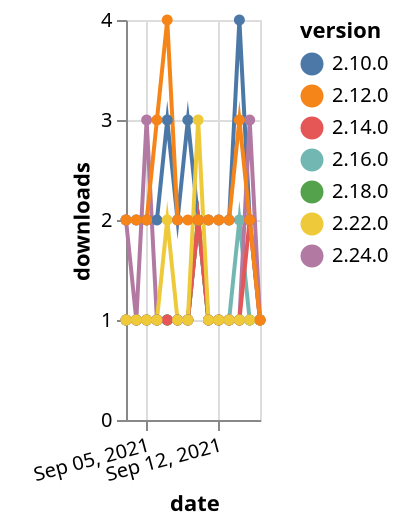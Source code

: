 {"$schema": "https://vega.github.io/schema/vega-lite/v5.json", "description": "A simple bar chart with embedded data.", "data": {"values": [{"date": "2021-09-03", "total": 203, "delta": 1, "version": "2.16.0"}, {"date": "2021-09-04", "total": 204, "delta": 1, "version": "2.16.0"}, {"date": "2021-09-05", "total": 205, "delta": 1, "version": "2.16.0"}, {"date": "2021-09-06", "total": 206, "delta": 1, "version": "2.16.0"}, {"date": "2021-09-07", "total": 207, "delta": 1, "version": "2.16.0"}, {"date": "2021-09-08", "total": 208, "delta": 1, "version": "2.16.0"}, {"date": "2021-09-09", "total": 209, "delta": 1, "version": "2.16.0"}, {"date": "2021-09-10", "total": 211, "delta": 2, "version": "2.16.0"}, {"date": "2021-09-11", "total": 212, "delta": 1, "version": "2.16.0"}, {"date": "2021-09-12", "total": 213, "delta": 1, "version": "2.16.0"}, {"date": "2021-09-13", "total": 214, "delta": 1, "version": "2.16.0"}, {"date": "2021-09-14", "total": 216, "delta": 2, "version": "2.16.0"}, {"date": "2021-09-15", "total": 217, "delta": 1, "version": "2.16.0"}, {"date": "2021-09-16", "total": 218, "delta": 1, "version": "2.16.0"}, {"date": "2021-09-03", "total": 2383, "delta": 2, "version": "2.10.0"}, {"date": "2021-09-04", "total": 2385, "delta": 2, "version": "2.10.0"}, {"date": "2021-09-05", "total": 2387, "delta": 2, "version": "2.10.0"}, {"date": "2021-09-06", "total": 2389, "delta": 2, "version": "2.10.0"}, {"date": "2021-09-07", "total": 2392, "delta": 3, "version": "2.10.0"}, {"date": "2021-09-08", "total": 2394, "delta": 2, "version": "2.10.0"}, {"date": "2021-09-09", "total": 2397, "delta": 3, "version": "2.10.0"}, {"date": "2021-09-10", "total": 2399, "delta": 2, "version": "2.10.0"}, {"date": "2021-09-11", "total": 2401, "delta": 2, "version": "2.10.0"}, {"date": "2021-09-12", "total": 2403, "delta": 2, "version": "2.10.0"}, {"date": "2021-09-13", "total": 2405, "delta": 2, "version": "2.10.0"}, {"date": "2021-09-14", "total": 2409, "delta": 4, "version": "2.10.0"}, {"date": "2021-09-15", "total": 2411, "delta": 2, "version": "2.10.0"}, {"date": "2021-09-16", "total": 2412, "delta": 1, "version": "2.10.0"}, {"date": "2021-09-03", "total": 120, "delta": 2, "version": "2.24.0"}, {"date": "2021-09-04", "total": 121, "delta": 1, "version": "2.24.0"}, {"date": "2021-09-05", "total": 124, "delta": 3, "version": "2.24.0"}, {"date": "2021-09-06", "total": 125, "delta": 1, "version": "2.24.0"}, {"date": "2021-09-07", "total": 126, "delta": 1, "version": "2.24.0"}, {"date": "2021-09-08", "total": 127, "delta": 1, "version": "2.24.0"}, {"date": "2021-09-09", "total": 128, "delta": 1, "version": "2.24.0"}, {"date": "2021-09-10", "total": 130, "delta": 2, "version": "2.24.0"}, {"date": "2021-09-11", "total": 131, "delta": 1, "version": "2.24.0"}, {"date": "2021-09-12", "total": 132, "delta": 1, "version": "2.24.0"}, {"date": "2021-09-13", "total": 133, "delta": 1, "version": "2.24.0"}, {"date": "2021-09-14", "total": 134, "delta": 1, "version": "2.24.0"}, {"date": "2021-09-15", "total": 137, "delta": 3, "version": "2.24.0"}, {"date": "2021-09-16", "total": 138, "delta": 1, "version": "2.24.0"}, {"date": "2021-09-03", "total": 183, "delta": 1, "version": "2.18.0"}, {"date": "2021-09-04", "total": 184, "delta": 1, "version": "2.18.0"}, {"date": "2021-09-05", "total": 185, "delta": 1, "version": "2.18.0"}, {"date": "2021-09-06", "total": 186, "delta": 1, "version": "2.18.0"}, {"date": "2021-09-07", "total": 187, "delta": 1, "version": "2.18.0"}, {"date": "2021-09-08", "total": 188, "delta": 1, "version": "2.18.0"}, {"date": "2021-09-09", "total": 189, "delta": 1, "version": "2.18.0"}, {"date": "2021-09-10", "total": 191, "delta": 2, "version": "2.18.0"}, {"date": "2021-09-11", "total": 192, "delta": 1, "version": "2.18.0"}, {"date": "2021-09-12", "total": 193, "delta": 1, "version": "2.18.0"}, {"date": "2021-09-13", "total": 194, "delta": 1, "version": "2.18.0"}, {"date": "2021-09-14", "total": 195, "delta": 1, "version": "2.18.0"}, {"date": "2021-09-15", "total": 196, "delta": 1, "version": "2.18.0"}, {"date": "2021-09-16", "total": 197, "delta": 1, "version": "2.18.0"}, {"date": "2021-09-03", "total": 249, "delta": 1, "version": "2.14.0"}, {"date": "2021-09-04", "total": 250, "delta": 1, "version": "2.14.0"}, {"date": "2021-09-05", "total": 251, "delta": 1, "version": "2.14.0"}, {"date": "2021-09-06", "total": 252, "delta": 1, "version": "2.14.0"}, {"date": "2021-09-07", "total": 253, "delta": 1, "version": "2.14.0"}, {"date": "2021-09-08", "total": 254, "delta": 1, "version": "2.14.0"}, {"date": "2021-09-09", "total": 255, "delta": 1, "version": "2.14.0"}, {"date": "2021-09-10", "total": 257, "delta": 2, "version": "2.14.0"}, {"date": "2021-09-11", "total": 258, "delta": 1, "version": "2.14.0"}, {"date": "2021-09-12", "total": 259, "delta": 1, "version": "2.14.0"}, {"date": "2021-09-13", "total": 260, "delta": 1, "version": "2.14.0"}, {"date": "2021-09-14", "total": 261, "delta": 1, "version": "2.14.0"}, {"date": "2021-09-15", "total": 263, "delta": 2, "version": "2.14.0"}, {"date": "2021-09-16", "total": 264, "delta": 1, "version": "2.14.0"}, {"date": "2021-09-03", "total": 186, "delta": 1, "version": "2.22.0"}, {"date": "2021-09-04", "total": 187, "delta": 1, "version": "2.22.0"}, {"date": "2021-09-05", "total": 188, "delta": 1, "version": "2.22.0"}, {"date": "2021-09-06", "total": 189, "delta": 1, "version": "2.22.0"}, {"date": "2021-09-07", "total": 191, "delta": 2, "version": "2.22.0"}, {"date": "2021-09-08", "total": 192, "delta": 1, "version": "2.22.0"}, {"date": "2021-09-09", "total": 193, "delta": 1, "version": "2.22.0"}, {"date": "2021-09-10", "total": 196, "delta": 3, "version": "2.22.0"}, {"date": "2021-09-11", "total": 197, "delta": 1, "version": "2.22.0"}, {"date": "2021-09-12", "total": 198, "delta": 1, "version": "2.22.0"}, {"date": "2021-09-13", "total": 199, "delta": 1, "version": "2.22.0"}, {"date": "2021-09-14", "total": 200, "delta": 1, "version": "2.22.0"}, {"date": "2021-09-15", "total": 201, "delta": 1, "version": "2.22.0"}, {"date": "2021-09-16", "total": 202, "delta": 1, "version": "2.22.0"}, {"date": "2021-09-03", "total": 2422, "delta": 2, "version": "2.12.0"}, {"date": "2021-09-04", "total": 2424, "delta": 2, "version": "2.12.0"}, {"date": "2021-09-05", "total": 2426, "delta": 2, "version": "2.12.0"}, {"date": "2021-09-06", "total": 2429, "delta": 3, "version": "2.12.0"}, {"date": "2021-09-07", "total": 2433, "delta": 4, "version": "2.12.0"}, {"date": "2021-09-08", "total": 2435, "delta": 2, "version": "2.12.0"}, {"date": "2021-09-09", "total": 2437, "delta": 2, "version": "2.12.0"}, {"date": "2021-09-10", "total": 2439, "delta": 2, "version": "2.12.0"}, {"date": "2021-09-11", "total": 2441, "delta": 2, "version": "2.12.0"}, {"date": "2021-09-12", "total": 2443, "delta": 2, "version": "2.12.0"}, {"date": "2021-09-13", "total": 2445, "delta": 2, "version": "2.12.0"}, {"date": "2021-09-14", "total": 2448, "delta": 3, "version": "2.12.0"}, {"date": "2021-09-15", "total": 2450, "delta": 2, "version": "2.12.0"}, {"date": "2021-09-16", "total": 2451, "delta": 1, "version": "2.12.0"}]}, "width": "container", "mark": {"type": "line", "point": {"filled": true}}, "encoding": {"x": {"field": "date", "type": "temporal", "timeUnit": "yearmonthdate", "title": "date", "axis": {"labelAngle": -15}}, "y": {"field": "delta", "type": "quantitative", "title": "downloads"}, "color": {"field": "version", "type": "nominal"}, "tooltip": {"field": "delta"}}}